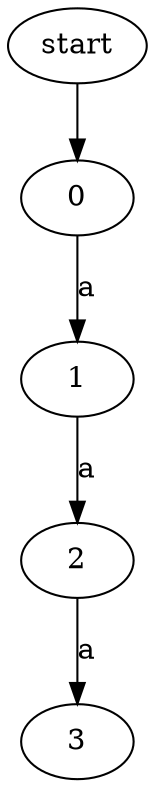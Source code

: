 digraph Input {
    start -> 0;
	0 -> 1 [label = "a"];
	1 -> 2 [label = "a"];
	2 -> 3 [label = "a"];
}